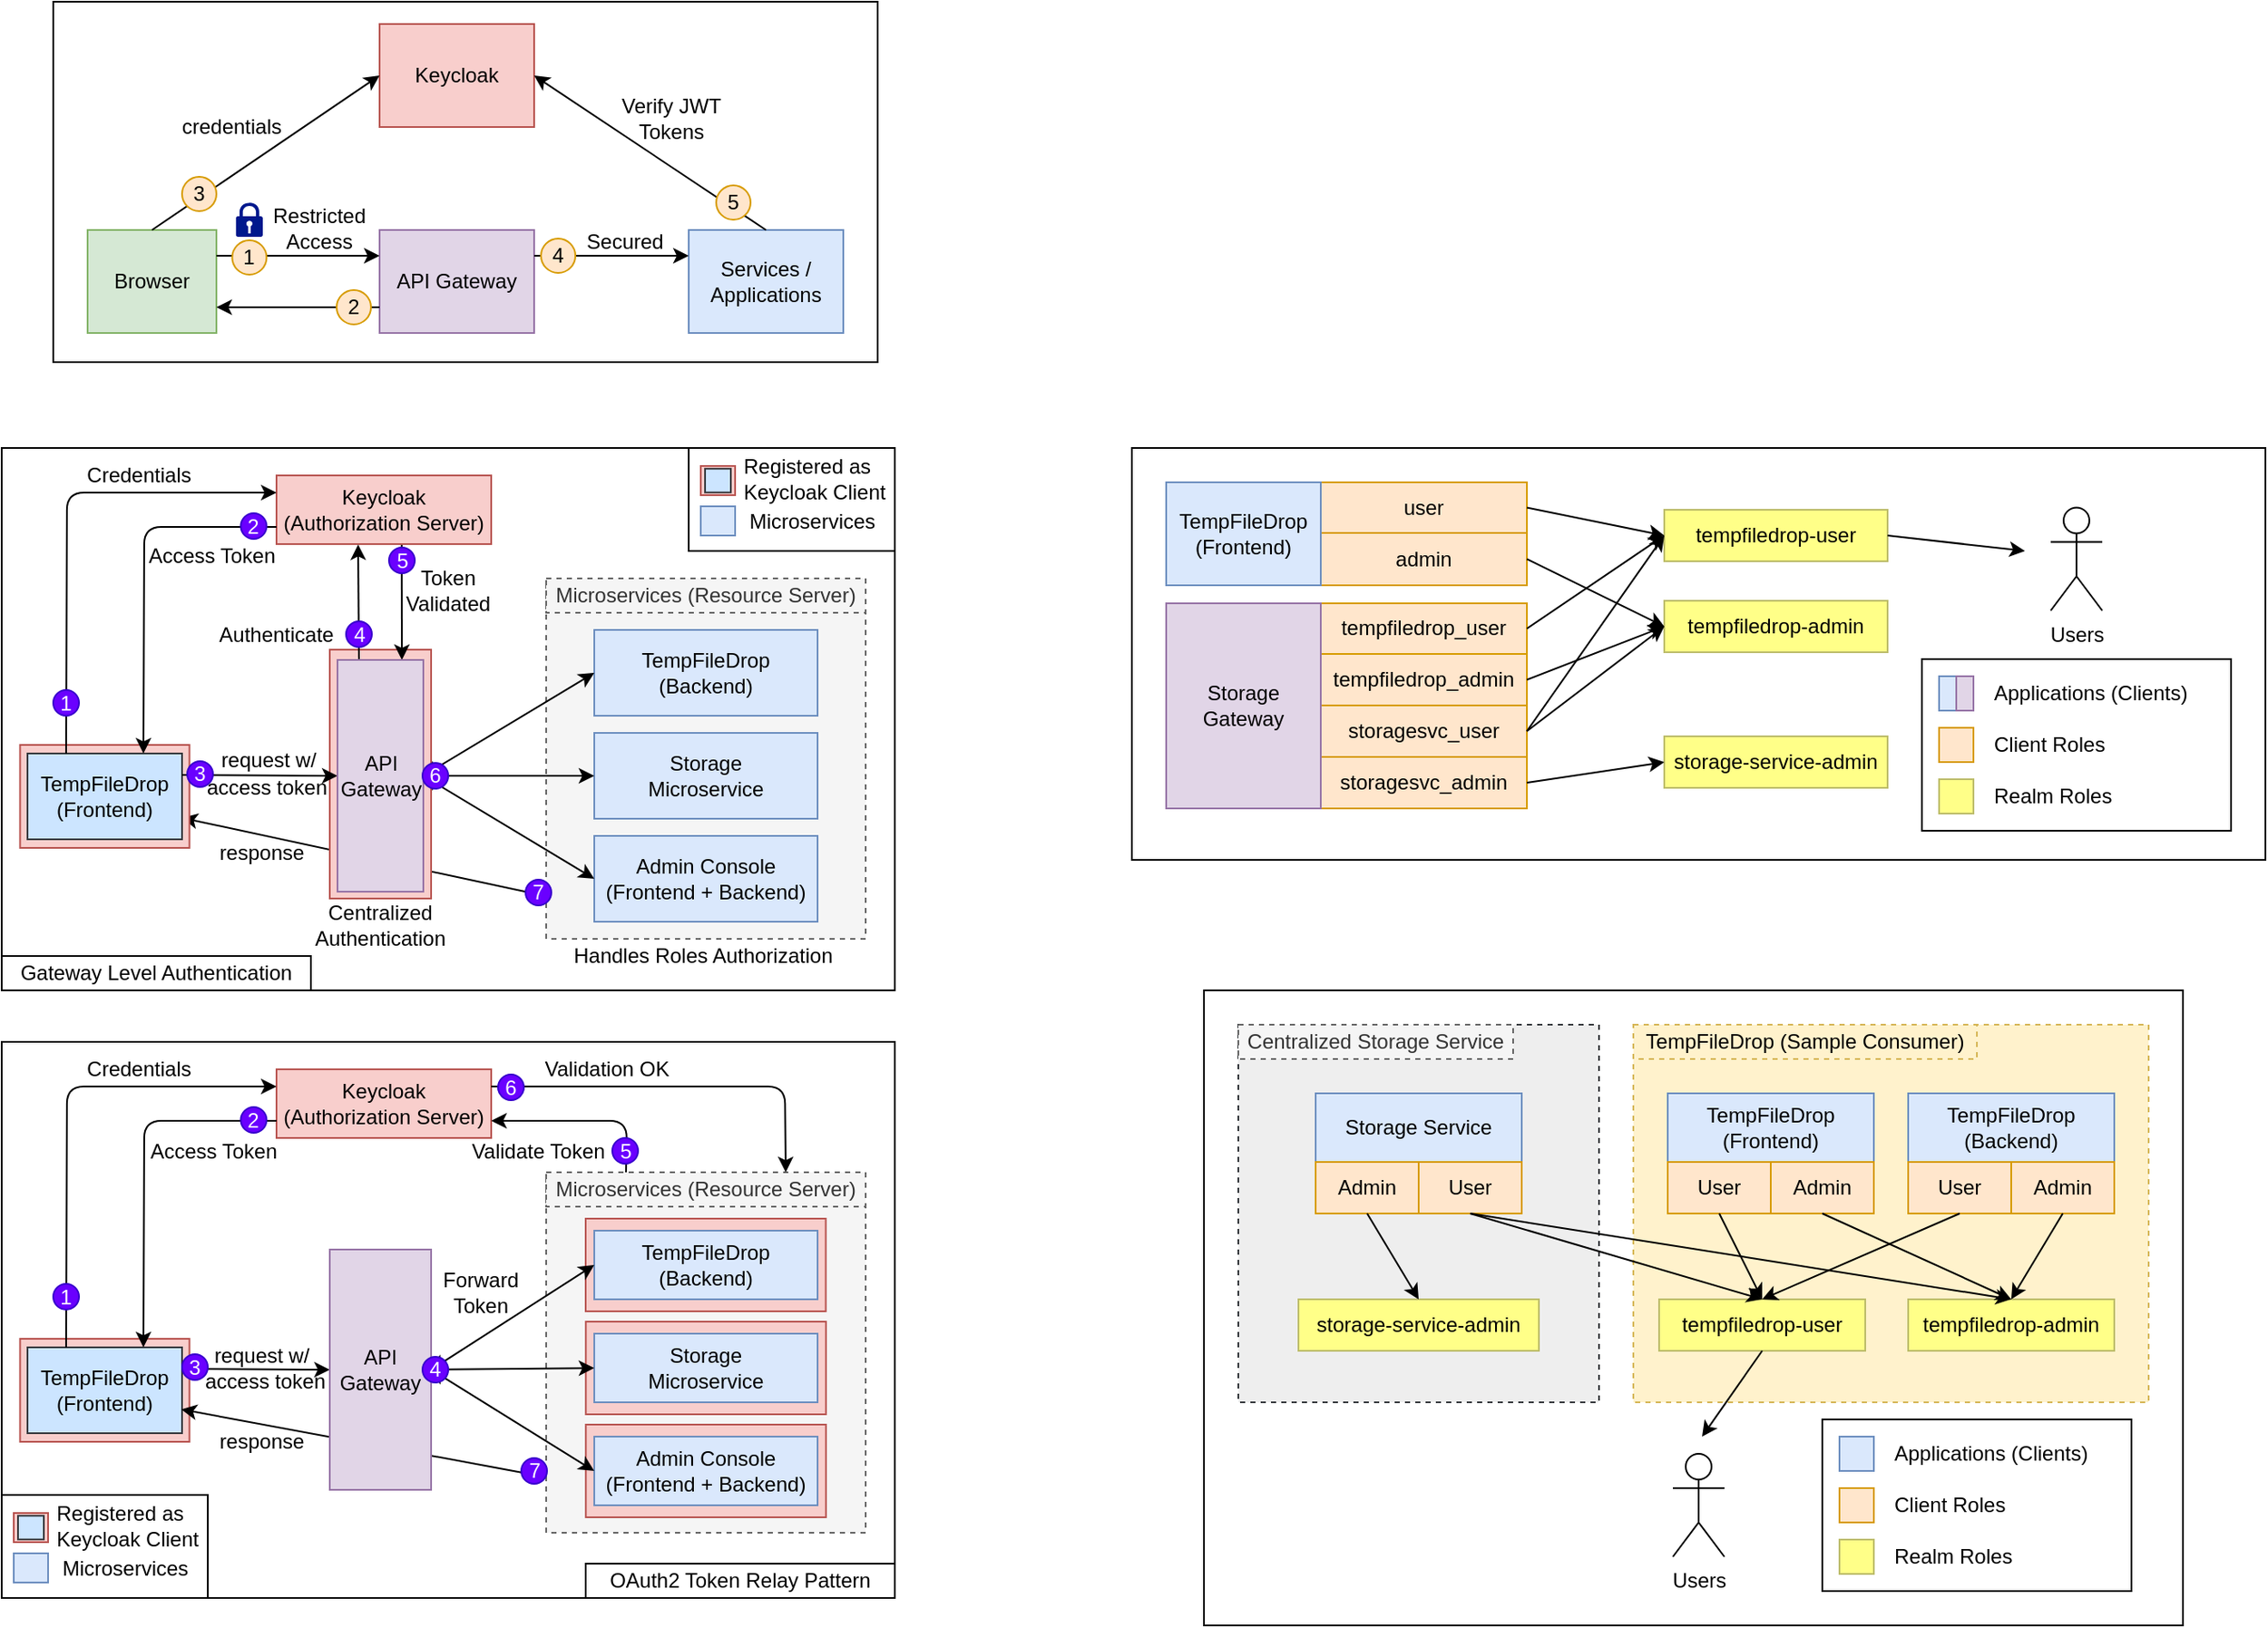 <mxfile version="14.7.9" type="device"><diagram id="-et195VMFCXE0nUGpKms" name="Page-1"><mxGraphModel dx="2063" dy="1099" grid="1" gridSize="10" guides="1" tooltips="1" connect="1" arrows="1" fold="1" page="1" pageScale="1" pageWidth="850" pageHeight="1100" math="0" shadow="0"><root><mxCell id="0"/><mxCell id="1" parent="0"/><mxCell id="d_0TNwZNXndSsAaaPZJO-221" value="" style="rounded=0;whiteSpace=wrap;html=1;strokeColor=#000000;align=left;verticalAlign=middle;" vertex="1" parent="1"><mxGeometry x="868" y="350" width="660" height="240" as="geometry"/></mxCell><mxCell id="d_0TNwZNXndSsAaaPZJO-123" value="" style="rounded=0;whiteSpace=wrap;html=1;strokeColor=#000000;align=center;" vertex="1" parent="1"><mxGeometry x="210" y="350" width="520" height="316" as="geometry"/></mxCell><mxCell id="d_0TNwZNXndSsAaaPZJO-146" value="" style="rounded=0;whiteSpace=wrap;html=1;strokeColor=#000000;align=left;" vertex="1" parent="1"><mxGeometry x="610" y="350" width="120" height="60" as="geometry"/></mxCell><mxCell id="d_0TNwZNXndSsAaaPZJO-132" value="" style="endArrow=classic;html=1;strokeWidth=1;exitX=-0.009;exitY=0.88;exitDx=0;exitDy=0;exitPerimeter=0;entryX=1;entryY=0.75;entryDx=0;entryDy=0;" edge="1" parent="1" source="d_0TNwZNXndSsAaaPZJO-52" target="d_0TNwZNXndSsAaaPZJO-42"><mxGeometry width="50" height="50" relative="1" as="geometry"><mxPoint x="340" y="596" as="sourcePoint"/><mxPoint x="390" y="546" as="targetPoint"/></mxGeometry></mxCell><mxCell id="d_0TNwZNXndSsAaaPZJO-119" value="" style="rounded=0;whiteSpace=wrap;html=1;strokeColor=#000000;align=center;" vertex="1" parent="1"><mxGeometry x="210" y="696" width="520" height="324" as="geometry"/></mxCell><mxCell id="d_0TNwZNXndSsAaaPZJO-80" value="" style="rounded=0;whiteSpace=wrap;html=1;dashed=1;fillColor=#f5f5f5;strokeColor=#666666;fontColor=#333333;" vertex="1" parent="1"><mxGeometry x="527" y="772" width="186" height="210" as="geometry"/></mxCell><mxCell id="d_0TNwZNXndSsAaaPZJO-127" value="" style="rounded=0;whiteSpace=wrap;html=1;fillColor=#f8cecc;strokeColor=#b85450;" vertex="1" parent="1"><mxGeometry x="550.1" y="919" width="139.8" height="54" as="geometry"/></mxCell><mxCell id="d_0TNwZNXndSsAaaPZJO-126" value="" style="rounded=0;whiteSpace=wrap;html=1;fillColor=#f8cecc;strokeColor=#b85450;" vertex="1" parent="1"><mxGeometry x="550.1" y="859" width="139.8" height="54" as="geometry"/></mxCell><mxCell id="d_0TNwZNXndSsAaaPZJO-125" value="" style="rounded=0;whiteSpace=wrap;html=1;fillColor=#f8cecc;strokeColor=#b85450;" vertex="1" parent="1"><mxGeometry x="550" y="799" width="139.8" height="54" as="geometry"/></mxCell><mxCell id="d_0TNwZNXndSsAaaPZJO-124" value="" style="rounded=0;whiteSpace=wrap;html=1;fillColor=#f8cecc;strokeColor=#b85450;" vertex="1" parent="1"><mxGeometry x="220.7" y="869" width="98.6" height="60" as="geometry"/></mxCell><mxCell id="d_0TNwZNXndSsAaaPZJO-122" value="" style="rounded=0;whiteSpace=wrap;html=1;fillColor=#f8cecc;strokeColor=#b85450;" vertex="1" parent="1"><mxGeometry x="401" y="467.5" width="59" height="145" as="geometry"/></mxCell><mxCell id="d_0TNwZNXndSsAaaPZJO-120" value="" style="rounded=0;whiteSpace=wrap;html=1;fillColor=#f8cecc;strokeColor=#b85450;" vertex="1" parent="1"><mxGeometry x="220.7" y="523" width="98.6" height="60" as="geometry"/></mxCell><mxCell id="d_0TNwZNXndSsAaaPZJO-52" value="" style="rounded=0;whiteSpace=wrap;html=1;dashed=1;fillColor=#f5f5f5;strokeColor=#666666;fontColor=#333333;" vertex="1" parent="1"><mxGeometry x="527" y="426" width="186" height="210" as="geometry"/></mxCell><mxCell id="x1B7GXNdSVYVkd4ccIlM-24" value="" style="rounded=0;whiteSpace=wrap;html=1;" parent="1" vertex="1"><mxGeometry x="240" y="90" width="480" height="210" as="geometry"/></mxCell><mxCell id="K2-aBJAvlc_ZpKI501sd-34" value="" style="rounded=0;whiteSpace=wrap;html=1;strokeColor=#000000;align=left;verticalAlign=middle;" parent="1" vertex="1"><mxGeometry x="910" y="666" width="570" height="370" as="geometry"/></mxCell><mxCell id="K2-aBJAvlc_ZpKI501sd-31" value="" style="rounded=0;whiteSpace=wrap;html=1;strokeColor=#d6b656;align=left;verticalAlign=middle;fillColor=#fff2cc;dashed=1;" parent="1" vertex="1"><mxGeometry x="1160" y="686" width="300" height="220" as="geometry"/></mxCell><mxCell id="K2-aBJAvlc_ZpKI501sd-30" value="" style="rounded=0;whiteSpace=wrap;html=1;strokeColor=#36393d;align=left;verticalAlign=middle;fillColor=#eeeeee;dashed=1;" parent="1" vertex="1"><mxGeometry x="930" y="686" width="210" height="220" as="geometry"/></mxCell><mxCell id="K2-aBJAvlc_ZpKI501sd-10" value="" style="rounded=0;whiteSpace=wrap;html=1;align=left;verticalAlign=middle;" parent="1" vertex="1"><mxGeometry x="1270" y="916" width="180" height="100" as="geometry"/></mxCell><mxCell id="K2-aBJAvlc_ZpKI501sd-1" value="Storage Service" style="rounded=0;whiteSpace=wrap;html=1;fillColor=#dae8fc;strokeColor=#6c8ebf;" parent="1" vertex="1"><mxGeometry x="975" y="726" width="120" height="40" as="geometry"/></mxCell><mxCell id="K2-aBJAvlc_ZpKI501sd-2" value="TempFileDrop&lt;br&gt;(Frontend)" style="rounded=0;whiteSpace=wrap;html=1;fillColor=#dae8fc;strokeColor=#6c8ebf;" parent="1" vertex="1"><mxGeometry x="1180" y="726" width="120" height="40" as="geometry"/></mxCell><mxCell id="K2-aBJAvlc_ZpKI501sd-3" value="" style="rounded=0;whiteSpace=wrap;html=1;align=center;verticalAlign=middle;fillColor=#dae8fc;strokeColor=#6c8ebf;" parent="1" vertex="1"><mxGeometry x="1280" y="926" width="20" height="20" as="geometry"/></mxCell><mxCell id="K2-aBJAvlc_ZpKI501sd-4" value="Applications (Clients)" style="text;html=1;strokeColor=none;fillColor=none;align=left;verticalAlign=middle;whiteSpace=wrap;rounded=0;" parent="1" vertex="1"><mxGeometry x="1310" y="926" width="130" height="20" as="geometry"/></mxCell><mxCell id="K2-aBJAvlc_ZpKI501sd-5" value="" style="rounded=0;whiteSpace=wrap;html=1;align=center;verticalAlign=middle;fillColor=#ffe6cc;strokeColor=#d79b00;" parent="1" vertex="1"><mxGeometry x="1280" y="956" width="20" height="20" as="geometry"/></mxCell><mxCell id="K2-aBJAvlc_ZpKI501sd-7" value="Client Roles" style="text;html=1;strokeColor=none;fillColor=none;align=left;verticalAlign=middle;whiteSpace=wrap;rounded=0;" parent="1" vertex="1"><mxGeometry x="1310" y="956" width="130" height="20" as="geometry"/></mxCell><mxCell id="K2-aBJAvlc_ZpKI501sd-8" value="" style="rounded=0;whiteSpace=wrap;html=1;align=center;verticalAlign=middle;fillColor=#ffff88;strokeColor=#BDBD6A;" parent="1" vertex="1"><mxGeometry x="1280" y="986" width="20" height="20" as="geometry"/></mxCell><mxCell id="K2-aBJAvlc_ZpKI501sd-9" value="Realm Roles" style="text;html=1;strokeColor=none;fillColor=none;align=left;verticalAlign=middle;whiteSpace=wrap;rounded=0;" parent="1" vertex="1"><mxGeometry x="1310" y="986" width="130" height="20" as="geometry"/></mxCell><mxCell id="K2-aBJAvlc_ZpKI501sd-11" value="User" style="rounded=0;whiteSpace=wrap;html=1;align=center;verticalAlign=middle;fillColor=#ffe6cc;strokeColor=#d79b00;" parent="1" vertex="1"><mxGeometry x="1035" y="766" width="60" height="30" as="geometry"/></mxCell><mxCell id="K2-aBJAvlc_ZpKI501sd-12" value="Admin" style="rounded=0;whiteSpace=wrap;html=1;align=center;verticalAlign=middle;fillColor=#ffe6cc;strokeColor=#d79b00;" parent="1" vertex="1"><mxGeometry x="975" y="766" width="60" height="30" as="geometry"/></mxCell><mxCell id="K2-aBJAvlc_ZpKI501sd-13" value="User" style="rounded=0;whiteSpace=wrap;html=1;align=center;verticalAlign=middle;fillColor=#ffe6cc;strokeColor=#d79b00;" parent="1" vertex="1"><mxGeometry x="1180" y="766" width="60" height="30" as="geometry"/></mxCell><mxCell id="K2-aBJAvlc_ZpKI501sd-14" value="Admin" style="rounded=0;whiteSpace=wrap;html=1;align=center;verticalAlign=middle;fillColor=#ffe6cc;strokeColor=#d79b00;" parent="1" vertex="1"><mxGeometry x="1240" y="766" width="60" height="30" as="geometry"/></mxCell><mxCell id="K2-aBJAvlc_ZpKI501sd-16" value="tempfiledrop-user" style="rounded=0;whiteSpace=wrap;html=1;align=center;verticalAlign=middle;fillColor=#ffff88;strokeColor=#BDBD6A;" parent="1" vertex="1"><mxGeometry x="1175" y="846" width="120" height="30" as="geometry"/></mxCell><mxCell id="K2-aBJAvlc_ZpKI501sd-17" value="tempfiledrop-admin" style="rounded=0;whiteSpace=wrap;html=1;align=center;verticalAlign=middle;fillColor=#ffff88;strokeColor=#BDBD6A;" parent="1" vertex="1"><mxGeometry x="1320" y="846" width="120" height="30" as="geometry"/></mxCell><mxCell id="K2-aBJAvlc_ZpKI501sd-18" value="" style="endArrow=classic;html=1;exitX=0.5;exitY=1;exitDx=0;exitDy=0;entryX=0.5;entryY=0;entryDx=0;entryDy=0;" parent="1" source="K2-aBJAvlc_ZpKI501sd-14" target="K2-aBJAvlc_ZpKI501sd-17" edge="1"><mxGeometry width="50" height="50" relative="1" as="geometry"><mxPoint x="1300" y="896" as="sourcePoint"/><mxPoint x="1350" y="846" as="targetPoint"/></mxGeometry></mxCell><mxCell id="K2-aBJAvlc_ZpKI501sd-19" value="" style="endArrow=classic;html=1;exitX=0.5;exitY=1;exitDx=0;exitDy=0;entryX=0.5;entryY=0;entryDx=0;entryDy=0;" parent="1" source="K2-aBJAvlc_ZpKI501sd-13" target="K2-aBJAvlc_ZpKI501sd-16" edge="1"><mxGeometry width="50" height="50" relative="1" as="geometry"><mxPoint x="1300" y="896" as="sourcePoint"/><mxPoint x="1600" y="826" as="targetPoint"/></mxGeometry></mxCell><mxCell id="K2-aBJAvlc_ZpKI501sd-20" value="" style="endArrow=classic;html=1;exitX=0.5;exitY=1;exitDx=0;exitDy=0;entryX=0.5;entryY=0;entryDx=0;entryDy=0;" parent="1" source="K2-aBJAvlc_ZpKI501sd-11" target="K2-aBJAvlc_ZpKI501sd-16" edge="1"><mxGeometry width="50" height="50" relative="1" as="geometry"><mxPoint x="1250" y="896" as="sourcePoint"/><mxPoint x="1300" y="846" as="targetPoint"/></mxGeometry></mxCell><mxCell id="K2-aBJAvlc_ZpKI501sd-21" value="storage-service-admin" style="rounded=0;whiteSpace=wrap;html=1;align=center;verticalAlign=middle;fillColor=#ffff88;strokeColor=#BDBD6A;" parent="1" vertex="1"><mxGeometry x="965" y="846" width="140" height="30" as="geometry"/></mxCell><mxCell id="K2-aBJAvlc_ZpKI501sd-22" value="" style="endArrow=classic;html=1;exitX=0.5;exitY=1;exitDx=0;exitDy=0;entryX=0.5;entryY=0;entryDx=0;entryDy=0;" parent="1" source="K2-aBJAvlc_ZpKI501sd-12" target="K2-aBJAvlc_ZpKI501sd-21" edge="1"><mxGeometry width="50" height="50" relative="1" as="geometry"><mxPoint x="1220" y="886" as="sourcePoint"/><mxPoint x="1270" y="836" as="targetPoint"/></mxGeometry></mxCell><mxCell id="K2-aBJAvlc_ZpKI501sd-26" value="Users" style="shape=umlActor;verticalLabelPosition=bottom;verticalAlign=top;html=1;outlineConnect=0;" parent="1" vertex="1"><mxGeometry x="1183" y="936" width="30" height="60" as="geometry"/></mxCell><mxCell id="K2-aBJAvlc_ZpKI501sd-29" value="" style="endArrow=classic;html=1;exitX=0.5;exitY=1;exitDx=0;exitDy=0;" parent="1" source="K2-aBJAvlc_ZpKI501sd-16" edge="1"><mxGeometry width="50" height="50" relative="1" as="geometry"><mxPoint x="1160" y="966" as="sourcePoint"/><mxPoint x="1200" y="926" as="targetPoint"/></mxGeometry></mxCell><mxCell id="K2-aBJAvlc_ZpKI501sd-32" value="TempFileDrop (Sample Consumer)" style="text;html=1;fillColor=#fff2cc;align=center;verticalAlign=middle;whiteSpace=wrap;rounded=0;dashed=1;strokeColor=#d6b656;" parent="1" vertex="1"><mxGeometry x="1160" y="686" width="200" height="20" as="geometry"/></mxCell><mxCell id="K2-aBJAvlc_ZpKI501sd-33" value="Centralized Storage Service" style="text;html=1;fillColor=#f5f5f5;align=center;verticalAlign=middle;whiteSpace=wrap;rounded=0;dashed=1;strokeColor=#666666;fontColor=#333333;" parent="1" vertex="1"><mxGeometry x="930" y="686" width="160" height="20" as="geometry"/></mxCell><mxCell id="eOZfDoAmwTFACfhEtmkX-1" value="TempFileDrop&lt;br&gt;(Backend)" style="rounded=0;whiteSpace=wrap;html=1;fillColor=#dae8fc;strokeColor=#6c8ebf;" parent="1" vertex="1"><mxGeometry x="1320" y="726" width="120" height="40" as="geometry"/></mxCell><mxCell id="eOZfDoAmwTFACfhEtmkX-2" value="User" style="rounded=0;whiteSpace=wrap;html=1;align=center;verticalAlign=middle;fillColor=#ffe6cc;strokeColor=#d79b00;" parent="1" vertex="1"><mxGeometry x="1320" y="766" width="60" height="30" as="geometry"/></mxCell><mxCell id="eOZfDoAmwTFACfhEtmkX-3" value="Admin" style="rounded=0;whiteSpace=wrap;html=1;align=center;verticalAlign=middle;fillColor=#ffe6cc;strokeColor=#d79b00;" parent="1" vertex="1"><mxGeometry x="1380" y="766" width="60" height="30" as="geometry"/></mxCell><mxCell id="eOZfDoAmwTFACfhEtmkX-4" value="" style="endArrow=classic;html=1;exitX=0.5;exitY=1;exitDx=0;exitDy=0;entryX=0.5;entryY=0;entryDx=0;entryDy=0;" parent="1" source="eOZfDoAmwTFACfhEtmkX-2" target="K2-aBJAvlc_ZpKI501sd-16" edge="1"><mxGeometry width="50" height="50" relative="1" as="geometry"><mxPoint x="1270" y="846" as="sourcePoint"/><mxPoint x="1500" y="846" as="targetPoint"/></mxGeometry></mxCell><mxCell id="eOZfDoAmwTFACfhEtmkX-5" value="" style="endArrow=classic;html=1;exitX=0.5;exitY=1;exitDx=0;exitDy=0;entryX=0.5;entryY=0;entryDx=0;entryDy=0;" parent="1" source="eOZfDoAmwTFACfhEtmkX-3" target="K2-aBJAvlc_ZpKI501sd-17" edge="1"><mxGeometry width="50" height="50" relative="1" as="geometry"><mxPoint x="1270" y="846" as="sourcePoint"/><mxPoint x="1590" y="846" as="targetPoint"/></mxGeometry></mxCell><mxCell id="3RNaVy8CdKfmKc2D19qz-1" value="" style="endArrow=classic;html=1;exitX=0.5;exitY=1;exitDx=0;exitDy=0;entryX=0.5;entryY=0;entryDx=0;entryDy=0;" parent="1" source="K2-aBJAvlc_ZpKI501sd-11" target="K2-aBJAvlc_ZpKI501sd-17" edge="1"><mxGeometry width="50" height="50" relative="1" as="geometry"><mxPoint x="1250" y="966" as="sourcePoint"/><mxPoint x="1380" y="846" as="targetPoint"/></mxGeometry></mxCell><mxCell id="x1B7GXNdSVYVkd4ccIlM-1" value="Browser" style="rounded=0;whiteSpace=wrap;html=1;fillColor=#d5e8d4;strokeColor=#82b366;" parent="1" vertex="1"><mxGeometry x="260" y="223" width="75" height="60" as="geometry"/></mxCell><mxCell id="x1B7GXNdSVYVkd4ccIlM-2" value="API Gateway" style="rounded=0;whiteSpace=wrap;html=1;fillColor=#e1d5e7;strokeColor=#9673a6;" parent="1" vertex="1"><mxGeometry x="430" y="223" width="90" height="60" as="geometry"/></mxCell><mxCell id="x1B7GXNdSVYVkd4ccIlM-3" value="Services / Applications" style="rounded=0;whiteSpace=wrap;html=1;fillColor=#dae8fc;strokeColor=#6c8ebf;" parent="1" vertex="1"><mxGeometry x="610" y="223" width="90" height="60" as="geometry"/></mxCell><mxCell id="x1B7GXNdSVYVkd4ccIlM-4" value="Keycloak" style="rounded=0;whiteSpace=wrap;html=1;fillColor=#f8cecc;strokeColor=#b85450;" parent="1" vertex="1"><mxGeometry x="430" y="103" width="90" height="60" as="geometry"/></mxCell><mxCell id="x1B7GXNdSVYVkd4ccIlM-5" value="" style="endArrow=classic;html=1;exitX=1;exitY=0.25;exitDx=0;exitDy=0;entryX=0;entryY=0.25;entryDx=0;entryDy=0;" parent="1" source="x1B7GXNdSVYVkd4ccIlM-1" target="x1B7GXNdSVYVkd4ccIlM-2" edge="1"><mxGeometry width="50" height="50" relative="1" as="geometry"><mxPoint x="380" y="236" as="sourcePoint"/><mxPoint x="500" y="143" as="targetPoint"/></mxGeometry></mxCell><mxCell id="x1B7GXNdSVYVkd4ccIlM-6" value="" style="aspect=fixed;pointerEvents=1;shadow=0;dashed=0;html=1;strokeColor=none;labelPosition=center;verticalLabelPosition=bottom;verticalAlign=top;align=center;fillColor=#00188D;shape=mxgraph.mscae.enterprise.lock" parent="1" vertex="1"><mxGeometry x="346.4" y="207" width="15.6" height="20" as="geometry"/></mxCell><mxCell id="x1B7GXNdSVYVkd4ccIlM-7" value="Restricted Access" style="text;html=1;strokeColor=none;fillColor=none;align=center;verticalAlign=middle;whiteSpace=wrap;rounded=0;" parent="1" vertex="1"><mxGeometry x="375" y="212" width="40" height="20" as="geometry"/></mxCell><mxCell id="x1B7GXNdSVYVkd4ccIlM-9" value="1" style="ellipse;whiteSpace=wrap;html=1;aspect=fixed;fillColor=#ffe6cc;strokeColor=#d79b00;" parent="1" vertex="1"><mxGeometry x="344.2" y="229" width="20" height="20" as="geometry"/></mxCell><mxCell id="x1B7GXNdSVYVkd4ccIlM-12" value="" style="endArrow=classic;html=1;entryX=1;entryY=0.75;entryDx=0;entryDy=0;exitX=0;exitY=0.75;exitDx=0;exitDy=0;" parent="1" source="x1B7GXNdSVYVkd4ccIlM-2" target="x1B7GXNdSVYVkd4ccIlM-1" edge="1"><mxGeometry width="50" height="50" relative="1" as="geometry"><mxPoint x="370" y="313" as="sourcePoint"/><mxPoint x="500" y="203" as="targetPoint"/></mxGeometry></mxCell><mxCell id="x1B7GXNdSVYVkd4ccIlM-13" value="2" style="ellipse;whiteSpace=wrap;html=1;aspect=fixed;fillColor=#ffe6cc;strokeColor=#d79b00;" parent="1" vertex="1"><mxGeometry x="405" y="258" width="20" height="20" as="geometry"/></mxCell><mxCell id="x1B7GXNdSVYVkd4ccIlM-14" value="" style="endArrow=classic;html=1;exitX=0.5;exitY=0;exitDx=0;exitDy=0;entryX=0;entryY=0.5;entryDx=0;entryDy=0;" parent="1" source="x1B7GXNdSVYVkd4ccIlM-1" target="x1B7GXNdSVYVkd4ccIlM-4" edge="1"><mxGeometry width="50" height="50" relative="1" as="geometry"><mxPoint x="325" y="193" as="sourcePoint"/><mxPoint x="375" y="143" as="targetPoint"/></mxGeometry></mxCell><mxCell id="x1B7GXNdSVYVkd4ccIlM-15" value="3" style="ellipse;whiteSpace=wrap;html=1;aspect=fixed;fillColor=#ffe6cc;strokeColor=#d79b00;" parent="1" vertex="1"><mxGeometry x="315" y="192" width="20" height="20" as="geometry"/></mxCell><mxCell id="x1B7GXNdSVYVkd4ccIlM-16" value="credentials" style="text;html=1;strokeColor=none;fillColor=none;align=center;verticalAlign=middle;whiteSpace=wrap;rounded=0;" parent="1" vertex="1"><mxGeometry x="324.2" y="153" width="40" height="20" as="geometry"/></mxCell><mxCell id="x1B7GXNdSVYVkd4ccIlM-17" value="" style="endArrow=classic;html=1;entryX=0;entryY=0.25;entryDx=0;entryDy=0;exitX=1;exitY=0.25;exitDx=0;exitDy=0;" parent="1" source="x1B7GXNdSVYVkd4ccIlM-2" target="x1B7GXNdSVYVkd4ccIlM-3" edge="1"><mxGeometry width="50" height="50" relative="1" as="geometry"><mxPoint x="440" y="233" as="sourcePoint"/><mxPoint x="490" y="183" as="targetPoint"/></mxGeometry></mxCell><mxCell id="x1B7GXNdSVYVkd4ccIlM-18" value="Secured" style="text;html=1;strokeColor=none;fillColor=none;align=center;verticalAlign=middle;whiteSpace=wrap;rounded=0;" parent="1" vertex="1"><mxGeometry x="553" y="220" width="40" height="20" as="geometry"/></mxCell><mxCell id="x1B7GXNdSVYVkd4ccIlM-19" value="4" style="ellipse;whiteSpace=wrap;html=1;aspect=fixed;fillColor=#ffe6cc;strokeColor=#d79b00;" parent="1" vertex="1"><mxGeometry x="524" y="228" width="20" height="20" as="geometry"/></mxCell><mxCell id="x1B7GXNdSVYVkd4ccIlM-21" value="" style="endArrow=classic;html=1;exitX=0.5;exitY=0;exitDx=0;exitDy=0;entryX=1;entryY=0.5;entryDx=0;entryDy=0;" parent="1" source="x1B7GXNdSVYVkd4ccIlM-3" target="x1B7GXNdSVYVkd4ccIlM-4" edge="1"><mxGeometry width="50" height="50" relative="1" as="geometry"><mxPoint x="520" y="203" as="sourcePoint"/><mxPoint x="530" y="123" as="targetPoint"/></mxGeometry></mxCell><mxCell id="x1B7GXNdSVYVkd4ccIlM-22" value="Verify JWT Tokens" style="text;html=1;strokeColor=none;fillColor=none;align=center;verticalAlign=middle;whiteSpace=wrap;rounded=0;" parent="1" vertex="1"><mxGeometry x="560" y="148" width="80" height="20" as="geometry"/></mxCell><mxCell id="x1B7GXNdSVYVkd4ccIlM-23" value="5" style="ellipse;whiteSpace=wrap;html=1;aspect=fixed;fillColor=#ffe6cc;strokeColor=#d79b00;" parent="1" vertex="1"><mxGeometry x="626" y="197" width="20" height="20" as="geometry"/></mxCell><mxCell id="d_0TNwZNXndSsAaaPZJO-38" value="Keycloak&lt;br&gt;(Authorization Server)" style="rounded=0;whiteSpace=wrap;html=1;fillColor=#f8cecc;strokeColor=#b85450;" vertex="1" parent="1"><mxGeometry x="370" y="366" width="125" height="40" as="geometry"/></mxCell><mxCell id="d_0TNwZNXndSsAaaPZJO-39" value="TempFileDrop&lt;br&gt;(Backend)" style="rounded=0;whiteSpace=wrap;html=1;fillColor=#dae8fc;strokeColor=#6c8ebf;" vertex="1" parent="1"><mxGeometry x="555" y="456" width="130" height="50" as="geometry"/></mxCell><mxCell id="d_0TNwZNXndSsAaaPZJO-40" value="Storage&lt;br&gt;Microservice" style="rounded=0;whiteSpace=wrap;html=1;fillColor=#dae8fc;strokeColor=#6c8ebf;" vertex="1" parent="1"><mxGeometry x="555" y="516" width="130" height="50" as="geometry"/></mxCell><mxCell id="d_0TNwZNXndSsAaaPZJO-41" value="Admin Console&lt;br&gt;(Frontend + Backend)" style="rounded=0;whiteSpace=wrap;html=1;fillColor=#dae8fc;strokeColor=#6c8ebf;" vertex="1" parent="1"><mxGeometry x="555" y="576" width="130" height="50" as="geometry"/></mxCell><mxCell id="d_0TNwZNXndSsAaaPZJO-42" value="TempFileDrop&lt;br&gt;(Frontend)" style="rounded=0;whiteSpace=wrap;html=1;fillColor=#cce5ff;strokeColor=#36393d;" vertex="1" parent="1"><mxGeometry x="225" y="528" width="90" height="50" as="geometry"/></mxCell><mxCell id="d_0TNwZNXndSsAaaPZJO-46" value="" style="endArrow=classic;html=1;strokeWidth=1;exitX=1;exitY=0.25;exitDx=0;exitDy=0;entryX=0;entryY=0.5;entryDx=0;entryDy=0;" edge="1" parent="1" source="d_0TNwZNXndSsAaaPZJO-42" target="d_0TNwZNXndSsAaaPZJO-37"><mxGeometry width="50" height="50" relative="1" as="geometry"><mxPoint x="350" y="526" as="sourcePoint"/><mxPoint x="400" y="476" as="targetPoint"/></mxGeometry></mxCell><mxCell id="d_0TNwZNXndSsAaaPZJO-49" value="" style="endArrow=classic;startArrow=classic;html=1;strokeWidth=1;exitX=1;exitY=0.5;exitDx=0;exitDy=0;entryX=0;entryY=0.5;entryDx=0;entryDy=0;" edge="1" parent="1" source="d_0TNwZNXndSsAaaPZJO-37" target="d_0TNwZNXndSsAaaPZJO-40"><mxGeometry width="50" height="50" relative="1" as="geometry"><mxPoint x="350" y="526" as="sourcePoint"/><mxPoint x="400" y="476" as="targetPoint"/></mxGeometry></mxCell><mxCell id="d_0TNwZNXndSsAaaPZJO-50" value="" style="endArrow=classic;startArrow=classic;html=1;strokeWidth=1;exitX=1;exitY=0.5;exitDx=0;exitDy=0;entryX=0;entryY=0.5;entryDx=0;entryDy=0;" edge="1" parent="1" source="d_0TNwZNXndSsAaaPZJO-37" target="d_0TNwZNXndSsAaaPZJO-39"><mxGeometry width="50" height="50" relative="1" as="geometry"><mxPoint x="470" y="551" as="sourcePoint"/><mxPoint x="550" y="551" as="targetPoint"/></mxGeometry></mxCell><mxCell id="d_0TNwZNXndSsAaaPZJO-51" value="" style="endArrow=classic;startArrow=classic;html=1;strokeWidth=1;exitX=1;exitY=0.5;exitDx=0;exitDy=0;entryX=0;entryY=0.5;entryDx=0;entryDy=0;" edge="1" parent="1" source="d_0TNwZNXndSsAaaPZJO-37" target="d_0TNwZNXndSsAaaPZJO-41"><mxGeometry width="50" height="50" relative="1" as="geometry"><mxPoint x="470" y="551" as="sourcePoint"/><mxPoint x="550" y="491" as="targetPoint"/></mxGeometry></mxCell><mxCell id="d_0TNwZNXndSsAaaPZJO-53" value="Microservices (Resource Server)" style="text;html=1;fillColor=#f5f5f5;align=center;verticalAlign=middle;whiteSpace=wrap;rounded=0;dashed=1;strokeColor=#666666;fontColor=#333333;" vertex="1" parent="1"><mxGeometry x="527" y="426" width="186" height="20" as="geometry"/></mxCell><mxCell id="d_0TNwZNXndSsAaaPZJO-55" value="" style="endArrow=classic;html=1;strokeWidth=1;exitX=0.25;exitY=0;exitDx=0;exitDy=0;entryX=0.38;entryY=1.006;entryDx=0;entryDy=0;entryPerimeter=0;" edge="1" parent="1" source="d_0TNwZNXndSsAaaPZJO-37" target="d_0TNwZNXndSsAaaPZJO-38"><mxGeometry width="50" height="50" relative="1" as="geometry"><mxPoint x="350" y="526" as="sourcePoint"/><mxPoint x="415" y="407" as="targetPoint"/></mxGeometry></mxCell><mxCell id="d_0TNwZNXndSsAaaPZJO-56" value="" style="endArrow=classic;html=1;strokeWidth=1;exitX=0.583;exitY=1.012;exitDx=0;exitDy=0;exitPerimeter=0;entryX=0.75;entryY=0;entryDx=0;entryDy=0;" edge="1" parent="1" source="d_0TNwZNXndSsAaaPZJO-38" target="d_0TNwZNXndSsAaaPZJO-37"><mxGeometry width="50" height="50" relative="1" as="geometry"><mxPoint x="401" y="471" as="sourcePoint"/><mxPoint x="451" y="446" as="targetPoint"/></mxGeometry></mxCell><mxCell id="d_0TNwZNXndSsAaaPZJO-59" value="" style="endArrow=classic;html=1;strokeWidth=1;exitX=0.25;exitY=0;exitDx=0;exitDy=0;entryX=0;entryY=0.25;entryDx=0;entryDy=0;" edge="1" parent="1" source="d_0TNwZNXndSsAaaPZJO-42" target="d_0TNwZNXndSsAaaPZJO-38"><mxGeometry width="50" height="50" relative="1" as="geometry"><mxPoint x="410" y="526" as="sourcePoint"/><mxPoint x="460" y="476" as="targetPoint"/><Array as="points"><mxPoint x="248" y="376"/></Array></mxGeometry></mxCell><mxCell id="d_0TNwZNXndSsAaaPZJO-60" value="" style="endArrow=classic;html=1;strokeWidth=1;entryX=0.75;entryY=0;entryDx=0;entryDy=0;exitX=0;exitY=0.75;exitDx=0;exitDy=0;" edge="1" parent="1" source="d_0TNwZNXndSsAaaPZJO-38" target="d_0TNwZNXndSsAaaPZJO-42"><mxGeometry width="50" height="50" relative="1" as="geometry"><mxPoint x="400" y="506" as="sourcePoint"/><mxPoint x="450" y="456" as="targetPoint"/><Array as="points"><mxPoint x="293" y="396"/></Array></mxGeometry></mxCell><mxCell id="d_0TNwZNXndSsAaaPZJO-61" value="Credentials" style="text;html=1;strokeColor=none;fillColor=none;align=center;verticalAlign=middle;whiteSpace=wrap;rounded=0;dashed=1;" vertex="1" parent="1"><mxGeometry x="270" y="356" width="40" height="20" as="geometry"/></mxCell><mxCell id="d_0TNwZNXndSsAaaPZJO-62" value="Access Token" style="text;html=1;strokeColor=none;fillColor=none;align=center;verticalAlign=middle;whiteSpace=wrap;rounded=0;dashed=1;" vertex="1" parent="1"><mxGeometry x="290" y="403" width="85" height="20" as="geometry"/></mxCell><mxCell id="d_0TNwZNXndSsAaaPZJO-63" value="1" style="ellipse;whiteSpace=wrap;html=1;aspect=fixed;strokeColor=#3700CC;fillColor=#6a00ff;fontColor=#ffffff;horizontal=1;align=center;" vertex="1" parent="1"><mxGeometry x="240" y="491" width="15" height="15" as="geometry"/></mxCell><mxCell id="d_0TNwZNXndSsAaaPZJO-65" value="2" style="ellipse;whiteSpace=wrap;html=1;aspect=fixed;strokeColor=#3700CC;fillColor=#6a00ff;fontColor=#ffffff;horizontal=1;align=center;" vertex="1" parent="1"><mxGeometry x="349.2" y="388" width="15" height="15" as="geometry"/></mxCell><mxCell id="d_0TNwZNXndSsAaaPZJO-66" value="3" style="ellipse;whiteSpace=wrap;html=1;aspect=fixed;strokeColor=#3700CC;fillColor=#6a00ff;fontColor=#ffffff;horizontal=1;align=center;" vertex="1" parent="1"><mxGeometry x="318" y="532.5" width="15" height="15" as="geometry"/></mxCell><mxCell id="d_0TNwZNXndSsAaaPZJO-67" value="request w/" style="text;html=1;strokeColor=none;fillColor=none;align=center;verticalAlign=middle;whiteSpace=wrap;rounded=0;dashed=1;" vertex="1" parent="1"><mxGeometry x="328" y="522" width="75" height="20" as="geometry"/></mxCell><mxCell id="d_0TNwZNXndSsAaaPZJO-68" value="access token" style="text;html=1;strokeColor=none;fillColor=none;align=center;verticalAlign=middle;whiteSpace=wrap;rounded=0;dashed=1;" vertex="1" parent="1"><mxGeometry x="327.2" y="537.5" width="75" height="20" as="geometry"/></mxCell><mxCell id="d_0TNwZNXndSsAaaPZJO-69" value="4" style="ellipse;whiteSpace=wrap;html=1;aspect=fixed;strokeColor=#3700CC;fillColor=#6a00ff;fontColor=#ffffff;horizontal=1;align=center;" vertex="1" parent="1"><mxGeometry x="410.5" y="451" width="15" height="15" as="geometry"/></mxCell><mxCell id="d_0TNwZNXndSsAaaPZJO-70" value="Authenticate" style="text;html=1;strokeColor=none;fillColor=none;align=center;verticalAlign=middle;whiteSpace=wrap;rounded=0;" vertex="1" parent="1"><mxGeometry x="350" y="448.5" width="40" height="20" as="geometry"/></mxCell><mxCell id="d_0TNwZNXndSsAaaPZJO-72" value="5" style="ellipse;whiteSpace=wrap;html=1;aspect=fixed;strokeColor=#3700CC;fillColor=#6a00ff;fontColor=#ffffff;horizontal=1;align=center;" vertex="1" parent="1"><mxGeometry x="435.5" y="408" width="15" height="15" as="geometry"/></mxCell><mxCell id="d_0TNwZNXndSsAaaPZJO-74" value="Token Validated" style="text;html=1;strokeColor=none;fillColor=none;align=center;verticalAlign=middle;whiteSpace=wrap;rounded=0;" vertex="1" parent="1"><mxGeometry x="450" y="423" width="40" height="20" as="geometry"/></mxCell><mxCell id="d_0TNwZNXndSsAaaPZJO-76" value="Handles Roles Authorization" style="text;html=1;strokeColor=none;fillColor=none;align=center;verticalAlign=middle;whiteSpace=wrap;rounded=0;" vertex="1" parent="1"><mxGeometry x="527" y="636" width="183" height="20" as="geometry"/></mxCell><mxCell id="d_0TNwZNXndSsAaaPZJO-78" value="Gateway Level Authentication" style="text;html=1;fillColor=none;align=center;verticalAlign=middle;whiteSpace=wrap;rounded=0;strokeColor=#000000;" vertex="1" parent="1"><mxGeometry x="210" y="646" width="180" height="20" as="geometry"/></mxCell><mxCell id="d_0TNwZNXndSsAaaPZJO-82" value="Keycloak&lt;br&gt;(Authorization Server)" style="rounded=0;whiteSpace=wrap;html=1;fillColor=#f8cecc;strokeColor=#b85450;" vertex="1" parent="1"><mxGeometry x="370" y="712" width="125" height="40" as="geometry"/></mxCell><mxCell id="d_0TNwZNXndSsAaaPZJO-83" value="TempFileDrop&lt;br&gt;(Backend)" style="rounded=0;whiteSpace=wrap;html=1;fillColor=#dae8fc;strokeColor=#6c8ebf;" vertex="1" parent="1"><mxGeometry x="555" y="806" width="130" height="40" as="geometry"/></mxCell><mxCell id="d_0TNwZNXndSsAaaPZJO-84" value="Storage&lt;br&gt;Microservice" style="rounded=0;whiteSpace=wrap;html=1;fillColor=#dae8fc;strokeColor=#6c8ebf;" vertex="1" parent="1"><mxGeometry x="555" y="866" width="130" height="40" as="geometry"/></mxCell><mxCell id="d_0TNwZNXndSsAaaPZJO-85" value="Admin Console&lt;br&gt;(Frontend + Backend)" style="rounded=0;whiteSpace=wrap;html=1;fillColor=#dae8fc;strokeColor=#6c8ebf;" vertex="1" parent="1"><mxGeometry x="555" y="926" width="130" height="40" as="geometry"/></mxCell><mxCell id="d_0TNwZNXndSsAaaPZJO-86" value="TempFileDrop&lt;br&gt;(Frontend)" style="rounded=0;whiteSpace=wrap;html=1;fillColor=#cce5ff;strokeColor=#36393d;" vertex="1" parent="1"><mxGeometry x="225" y="874" width="90" height="50" as="geometry"/></mxCell><mxCell id="d_0TNwZNXndSsAaaPZJO-87" value="" style="endArrow=classic;html=1;strokeWidth=1;exitX=1;exitY=0.25;exitDx=0;exitDy=0;entryX=0;entryY=0.5;entryDx=0;entryDy=0;" edge="1" parent="1" source="d_0TNwZNXndSsAaaPZJO-86" target="d_0TNwZNXndSsAaaPZJO-81"><mxGeometry width="50" height="50" relative="1" as="geometry"><mxPoint x="350" y="872" as="sourcePoint"/><mxPoint x="400" y="822" as="targetPoint"/></mxGeometry></mxCell><mxCell id="d_0TNwZNXndSsAaaPZJO-88" value="" style="endArrow=classic;startArrow=classic;html=1;strokeWidth=1;exitX=1;exitY=0.5;exitDx=0;exitDy=0;entryX=0;entryY=0.5;entryDx=0;entryDy=0;" edge="1" parent="1" source="d_0TNwZNXndSsAaaPZJO-81" target="d_0TNwZNXndSsAaaPZJO-84"><mxGeometry width="50" height="50" relative="1" as="geometry"><mxPoint x="350" y="872" as="sourcePoint"/><mxPoint x="400" y="822" as="targetPoint"/></mxGeometry></mxCell><mxCell id="d_0TNwZNXndSsAaaPZJO-89" value="" style="endArrow=classic;startArrow=classic;html=1;strokeWidth=1;exitX=1;exitY=0.5;exitDx=0;exitDy=0;entryX=0;entryY=0.5;entryDx=0;entryDy=0;" edge="1" parent="1" source="d_0TNwZNXndSsAaaPZJO-81" target="d_0TNwZNXndSsAaaPZJO-83"><mxGeometry width="50" height="50" relative="1" as="geometry"><mxPoint x="470" y="897" as="sourcePoint"/><mxPoint x="550" y="897" as="targetPoint"/></mxGeometry></mxCell><mxCell id="d_0TNwZNXndSsAaaPZJO-90" value="" style="endArrow=classic;startArrow=classic;html=1;strokeWidth=1;exitX=1;exitY=0.5;exitDx=0;exitDy=0;entryX=0;entryY=0.5;entryDx=0;entryDy=0;" edge="1" parent="1" source="d_0TNwZNXndSsAaaPZJO-81" target="d_0TNwZNXndSsAaaPZJO-85"><mxGeometry width="50" height="50" relative="1" as="geometry"><mxPoint x="470" y="897" as="sourcePoint"/><mxPoint x="550" y="837" as="targetPoint"/></mxGeometry></mxCell><mxCell id="d_0TNwZNXndSsAaaPZJO-91" value="Microservices (Resource Server)" style="text;html=1;fillColor=#f5f5f5;align=center;verticalAlign=middle;whiteSpace=wrap;rounded=0;dashed=1;strokeColor=#666666;fontColor=#333333;" vertex="1" parent="1"><mxGeometry x="527" y="772" width="186" height="20" as="geometry"/></mxCell><mxCell id="d_0TNwZNXndSsAaaPZJO-94" value="" style="endArrow=classic;html=1;strokeWidth=1;exitX=0.25;exitY=0;exitDx=0;exitDy=0;entryX=0;entryY=0.25;entryDx=0;entryDy=0;" edge="1" parent="1" source="d_0TNwZNXndSsAaaPZJO-86" target="d_0TNwZNXndSsAaaPZJO-82"><mxGeometry width="50" height="50" relative="1" as="geometry"><mxPoint x="410" y="872" as="sourcePoint"/><mxPoint x="460" y="822" as="targetPoint"/><Array as="points"><mxPoint x="248" y="722"/></Array></mxGeometry></mxCell><mxCell id="d_0TNwZNXndSsAaaPZJO-95" value="" style="endArrow=classic;html=1;strokeWidth=1;entryX=0.75;entryY=0;entryDx=0;entryDy=0;exitX=0;exitY=0.75;exitDx=0;exitDy=0;" edge="1" parent="1" source="d_0TNwZNXndSsAaaPZJO-82" target="d_0TNwZNXndSsAaaPZJO-86"><mxGeometry width="50" height="50" relative="1" as="geometry"><mxPoint x="400" y="852" as="sourcePoint"/><mxPoint x="450" y="802" as="targetPoint"/><Array as="points"><mxPoint x="293" y="742"/></Array></mxGeometry></mxCell><mxCell id="d_0TNwZNXndSsAaaPZJO-96" value="Credentials" style="text;html=1;strokeColor=none;fillColor=none;align=center;verticalAlign=middle;whiteSpace=wrap;rounded=0;dashed=1;" vertex="1" parent="1"><mxGeometry x="270" y="702" width="40" height="20" as="geometry"/></mxCell><mxCell id="d_0TNwZNXndSsAaaPZJO-97" value="Access Token" style="text;html=1;strokeColor=none;fillColor=none;align=center;verticalAlign=middle;whiteSpace=wrap;rounded=0;dashed=1;" vertex="1" parent="1"><mxGeometry x="291" y="749.5" width="85" height="20" as="geometry"/></mxCell><mxCell id="d_0TNwZNXndSsAaaPZJO-98" value="1" style="ellipse;whiteSpace=wrap;html=1;aspect=fixed;strokeColor=#3700CC;fillColor=#6a00ff;fontColor=#ffffff;horizontal=1;align=center;" vertex="1" parent="1"><mxGeometry x="240" y="837" width="15" height="15" as="geometry"/></mxCell><mxCell id="d_0TNwZNXndSsAaaPZJO-99" value="2" style="ellipse;whiteSpace=wrap;html=1;aspect=fixed;strokeColor=#3700CC;fillColor=#6a00ff;fontColor=#ffffff;horizontal=1;align=center;" vertex="1" parent="1"><mxGeometry x="349.2" y="734" width="15" height="15" as="geometry"/></mxCell><mxCell id="d_0TNwZNXndSsAaaPZJO-100" value="3" style="ellipse;whiteSpace=wrap;html=1;aspect=fixed;strokeColor=#3700CC;fillColor=#6a00ff;fontColor=#ffffff;horizontal=1;align=center;" vertex="1" parent="1"><mxGeometry x="315" y="878" width="15" height="15" as="geometry"/></mxCell><mxCell id="d_0TNwZNXndSsAaaPZJO-101" value="request w/" style="text;html=1;strokeColor=none;fillColor=none;align=center;verticalAlign=middle;whiteSpace=wrap;rounded=0;dashed=1;" vertex="1" parent="1"><mxGeometry x="324" y="869" width="75" height="20" as="geometry"/></mxCell><mxCell id="d_0TNwZNXndSsAaaPZJO-102" value="access token" style="text;html=1;strokeColor=none;fillColor=none;align=center;verticalAlign=middle;whiteSpace=wrap;rounded=0;dashed=1;" vertex="1" parent="1"><mxGeometry x="326" y="884" width="75" height="20" as="geometry"/></mxCell><mxCell id="d_0TNwZNXndSsAaaPZJO-110" value="OAuth2 Token Relay Pattern" style="text;html=1;fillColor=none;align=center;verticalAlign=middle;whiteSpace=wrap;rounded=0;strokeColor=#000000;" vertex="1" parent="1"><mxGeometry x="550" y="1000" width="180" height="20" as="geometry"/></mxCell><mxCell id="d_0TNwZNXndSsAaaPZJO-111" value="Forward Token" style="text;html=1;strokeColor=none;fillColor=none;align=center;verticalAlign=middle;whiteSpace=wrap;rounded=0;" vertex="1" parent="1"><mxGeometry x="469" y="832" width="40" height="20" as="geometry"/></mxCell><mxCell id="d_0TNwZNXndSsAaaPZJO-112" value="" style="endArrow=classic;html=1;strokeWidth=1;entryX=1;entryY=0.75;entryDx=0;entryDy=0;exitX=0.25;exitY=0;exitDx=0;exitDy=0;" edge="1" parent="1" source="d_0TNwZNXndSsAaaPZJO-91" target="d_0TNwZNXndSsAaaPZJO-82"><mxGeometry width="50" height="50" relative="1" as="geometry"><mxPoint x="440" y="816" as="sourcePoint"/><mxPoint x="345.263" y="696" as="targetPoint"/><Array as="points"><mxPoint x="574" y="742"/></Array></mxGeometry></mxCell><mxCell id="d_0TNwZNXndSsAaaPZJO-113" value="" style="endArrow=classic;html=1;strokeWidth=1;entryX=0.75;entryY=0;entryDx=0;entryDy=0;exitX=1;exitY=0.25;exitDx=0;exitDy=0;" edge="1" parent="1" source="d_0TNwZNXndSsAaaPZJO-82" target="d_0TNwZNXndSsAaaPZJO-91"><mxGeometry width="50" height="50" relative="1" as="geometry"><mxPoint x="639.5" y="732" as="sourcePoint"/><mxPoint x="561" y="702" as="targetPoint"/><Array as="points"><mxPoint x="666" y="722"/></Array></mxGeometry></mxCell><mxCell id="d_0TNwZNXndSsAaaPZJO-114" value="5" style="ellipse;whiteSpace=wrap;html=1;aspect=fixed;strokeColor=#3700CC;fillColor=#6a00ff;fontColor=#ffffff;horizontal=1;align=center;" vertex="1" parent="1"><mxGeometry x="565.5" y="752" width="15" height="15" as="geometry"/></mxCell><mxCell id="d_0TNwZNXndSsAaaPZJO-115" value="Validate Token" style="text;html=1;strokeColor=none;fillColor=none;align=center;verticalAlign=middle;whiteSpace=wrap;rounded=0;" vertex="1" parent="1"><mxGeometry x="480" y="749.5" width="85" height="20" as="geometry"/></mxCell><mxCell id="d_0TNwZNXndSsAaaPZJO-116" value="6" style="ellipse;whiteSpace=wrap;html=1;aspect=fixed;strokeColor=#3700CC;fillColor=#6a00ff;fontColor=#ffffff;horizontal=1;align=center;" vertex="1" parent="1"><mxGeometry x="499" y="715" width="15" height="15" as="geometry"/></mxCell><mxCell id="d_0TNwZNXndSsAaaPZJO-118" value="Validation OK" style="text;html=1;strokeColor=none;fillColor=none;align=center;verticalAlign=middle;whiteSpace=wrap;rounded=0;" vertex="1" parent="1"><mxGeometry x="519.5" y="702" width="85" height="20" as="geometry"/></mxCell><mxCell id="d_0TNwZNXndSsAaaPZJO-128" value="" style="endArrow=classic;html=1;strokeWidth=1;exitX=-0.002;exitY=0.845;exitDx=0;exitDy=0;exitPerimeter=0;entryX=0.995;entryY=0.722;entryDx=0;entryDy=0;entryPerimeter=0;" edge="1" parent="1" source="d_0TNwZNXndSsAaaPZJO-80" target="d_0TNwZNXndSsAaaPZJO-86"><mxGeometry width="50" height="50" relative="1" as="geometry"><mxPoint x="413" y="963" as="sourcePoint"/><mxPoint x="463" y="913" as="targetPoint"/></mxGeometry></mxCell><mxCell id="d_0TNwZNXndSsAaaPZJO-129" value="7" style="ellipse;whiteSpace=wrap;html=1;aspect=fixed;strokeColor=#3700CC;fillColor=#6a00ff;fontColor=#ffffff;horizontal=1;align=center;" vertex="1" parent="1"><mxGeometry x="512.5" y="938.5" width="15" height="15" as="geometry"/></mxCell><mxCell id="d_0TNwZNXndSsAaaPZJO-131" value="response" style="text;html=1;strokeColor=none;fillColor=none;align=center;verticalAlign=middle;whiteSpace=wrap;rounded=0;dashed=1;" vertex="1" parent="1"><mxGeometry x="324.2" y="919" width="75" height="20" as="geometry"/></mxCell><mxCell id="d_0TNwZNXndSsAaaPZJO-81" value="API &lt;br&gt;Gateway" style="rounded=0;whiteSpace=wrap;html=1;fillColor=#e1d5e7;strokeColor=#9673a6;" vertex="1" parent="1"><mxGeometry x="401" y="817" width="59" height="140" as="geometry"/></mxCell><mxCell id="d_0TNwZNXndSsAaaPZJO-106" value="4" style="ellipse;whiteSpace=wrap;html=1;aspect=fixed;strokeColor=#3700CC;fillColor=#6a00ff;fontColor=#ffffff;horizontal=1;align=center;" vertex="1" parent="1"><mxGeometry x="455" y="879.5" width="15" height="15" as="geometry"/></mxCell><mxCell id="d_0TNwZNXndSsAaaPZJO-37" value="API &lt;br&gt;Gateway" style="rounded=0;whiteSpace=wrap;html=1;fillColor=#e1d5e7;strokeColor=#9673a6;" vertex="1" parent="1"><mxGeometry x="405.5" y="473.5" width="50" height="135" as="geometry"/></mxCell><mxCell id="d_0TNwZNXndSsAaaPZJO-73" value="6" style="ellipse;whiteSpace=wrap;html=1;aspect=fixed;strokeColor=#3700CC;fillColor=#6a00ff;fontColor=#ffffff;horizontal=1;align=center;" vertex="1" parent="1"><mxGeometry x="455" y="533.5" width="15" height="15" as="geometry"/></mxCell><mxCell id="d_0TNwZNXndSsAaaPZJO-133" value="7" style="ellipse;whiteSpace=wrap;html=1;aspect=fixed;strokeColor=#3700CC;fillColor=#6a00ff;fontColor=#ffffff;horizontal=1;align=center;" vertex="1" parent="1"><mxGeometry x="515" y="601.5" width="15" height="15" as="geometry"/></mxCell><mxCell id="d_0TNwZNXndSsAaaPZJO-135" value="response" style="text;html=1;strokeColor=none;fillColor=none;align=center;verticalAlign=middle;whiteSpace=wrap;rounded=0;dashed=1;" vertex="1" parent="1"><mxGeometry x="324.2" y="576" width="75" height="20" as="geometry"/></mxCell><mxCell id="d_0TNwZNXndSsAaaPZJO-139" value="" style="group" vertex="1" connectable="0" parent="1"><mxGeometry x="617" y="360.5" width="20" height="17" as="geometry"/></mxCell><mxCell id="d_0TNwZNXndSsAaaPZJO-136" value="" style="rounded=0;whiteSpace=wrap;html=1;fillColor=#f8cecc;strokeColor=#b85450;" vertex="1" parent="d_0TNwZNXndSsAaaPZJO-139"><mxGeometry width="20" height="17" as="geometry"/></mxCell><mxCell id="d_0TNwZNXndSsAaaPZJO-137" value="" style="rounded=0;whiteSpace=wrap;html=1;fillColor=#cce5ff;strokeColor=#36393d;" vertex="1" parent="d_0TNwZNXndSsAaaPZJO-139"><mxGeometry x="2.5" y="1.608" width="15" height="13.784" as="geometry"/></mxCell><mxCell id="d_0TNwZNXndSsAaaPZJO-140" value="Registered as Keycloak Client" style="text;html=1;strokeColor=none;fillColor=none;align=left;verticalAlign=middle;whiteSpace=wrap;rounded=0;" vertex="1" parent="1"><mxGeometry x="640" y="357.5" width="90" height="20" as="geometry"/></mxCell><mxCell id="d_0TNwZNXndSsAaaPZJO-144" value="" style="rounded=0;whiteSpace=wrap;html=1;fillColor=#dae8fc;strokeColor=#6c8ebf;" vertex="1" parent="1"><mxGeometry x="617" y="384" width="20" height="17" as="geometry"/></mxCell><mxCell id="d_0TNwZNXndSsAaaPZJO-145" value="&amp;nbsp;Microservices" style="text;html=1;strokeColor=none;fillColor=none;align=left;verticalAlign=middle;whiteSpace=wrap;rounded=0;" vertex="1" parent="1"><mxGeometry x="640" y="383" width="90" height="20" as="geometry"/></mxCell><mxCell id="d_0TNwZNXndSsAaaPZJO-147" value="" style="rounded=0;whiteSpace=wrap;html=1;strokeColor=#000000;align=left;" vertex="1" parent="1"><mxGeometry x="210" y="960" width="120" height="60" as="geometry"/></mxCell><mxCell id="d_0TNwZNXndSsAaaPZJO-148" value="" style="group" vertex="1" connectable="0" parent="1"><mxGeometry x="217" y="970.5" width="20" height="17" as="geometry"/></mxCell><mxCell id="d_0TNwZNXndSsAaaPZJO-149" value="" style="rounded=0;whiteSpace=wrap;html=1;fillColor=#f8cecc;strokeColor=#b85450;" vertex="1" parent="d_0TNwZNXndSsAaaPZJO-148"><mxGeometry width="20" height="17" as="geometry"/></mxCell><mxCell id="d_0TNwZNXndSsAaaPZJO-150" value="" style="rounded=0;whiteSpace=wrap;html=1;fillColor=#cce5ff;strokeColor=#36393d;" vertex="1" parent="d_0TNwZNXndSsAaaPZJO-148"><mxGeometry x="2.5" y="1.608" width="15" height="13.784" as="geometry"/></mxCell><mxCell id="d_0TNwZNXndSsAaaPZJO-151" value="Registered as Keycloak Client" style="text;html=1;strokeColor=none;fillColor=none;align=left;verticalAlign=middle;whiteSpace=wrap;rounded=0;" vertex="1" parent="1"><mxGeometry x="240" y="967.5" width="90" height="20" as="geometry"/></mxCell><mxCell id="d_0TNwZNXndSsAaaPZJO-152" value="" style="rounded=0;whiteSpace=wrap;html=1;fillColor=#dae8fc;strokeColor=#6c8ebf;" vertex="1" parent="1"><mxGeometry x="217" y="994" width="20" height="17" as="geometry"/></mxCell><mxCell id="d_0TNwZNXndSsAaaPZJO-153" value="&amp;nbsp;Microservices" style="text;html=1;strokeColor=none;fillColor=none;align=left;verticalAlign=middle;whiteSpace=wrap;rounded=0;" vertex="1" parent="1"><mxGeometry x="240" y="993" width="90" height="20" as="geometry"/></mxCell><mxCell id="d_0TNwZNXndSsAaaPZJO-155" value="Centralized &lt;br&gt;Authentication" style="text;html=1;align=center;verticalAlign=middle;whiteSpace=wrap;rounded=0;" vertex="1" parent="1"><mxGeometry x="339" y="614.5" width="183" height="27.5" as="geometry"/></mxCell><mxCell id="d_0TNwZNXndSsAaaPZJO-177" value="storage-service-admin" style="rounded=0;whiteSpace=wrap;html=1;align=center;verticalAlign=middle;fillColor=#ffff88;strokeColor=#BDBD6A;" vertex="1" parent="1"><mxGeometry x="1178" y="518" width="130" height="30" as="geometry"/></mxCell><mxCell id="d_0TNwZNXndSsAaaPZJO-191" value="tempfiledrop_user" style="rounded=0;whiteSpace=wrap;html=1;align=center;verticalAlign=middle;fillColor=#ffe6cc;strokeColor=#d79b00;" vertex="1" parent="1"><mxGeometry x="978" y="440.5" width="120" height="29.5" as="geometry"/></mxCell><mxCell id="d_0TNwZNXndSsAaaPZJO-192" value="tempfiledrop_admin" style="rounded=0;whiteSpace=wrap;html=1;align=center;verticalAlign=middle;fillColor=#ffe6cc;strokeColor=#d79b00;" vertex="1" parent="1"><mxGeometry x="978" y="470" width="120" height="30" as="geometry"/></mxCell><mxCell id="d_0TNwZNXndSsAaaPZJO-193" value="storagesvc_user" style="rounded=0;whiteSpace=wrap;html=1;align=center;verticalAlign=middle;fillColor=#ffe6cc;strokeColor=#d79b00;" vertex="1" parent="1"><mxGeometry x="978" y="500" width="120" height="30" as="geometry"/></mxCell><mxCell id="d_0TNwZNXndSsAaaPZJO-194" value="storagesvc_admin" style="rounded=0;whiteSpace=wrap;html=1;align=center;verticalAlign=middle;fillColor=#ffe6cc;strokeColor=#d79b00;" vertex="1" parent="1"><mxGeometry x="978" y="530" width="120" height="30" as="geometry"/></mxCell><mxCell id="d_0TNwZNXndSsAaaPZJO-195" value="Storage Gateway" style="rounded=0;whiteSpace=wrap;html=1;fillColor=#e1d5e7;strokeColor=#9673a6;" vertex="1" parent="1"><mxGeometry x="888" y="440.5" width="90" height="119.5" as="geometry"/></mxCell><mxCell id="d_0TNwZNXndSsAaaPZJO-198" value="user" style="rounded=0;whiteSpace=wrap;html=1;align=center;verticalAlign=middle;fillColor=#ffe6cc;strokeColor=#d79b00;" vertex="1" parent="1"><mxGeometry x="978" y="370" width="120" height="29.5" as="geometry"/></mxCell><mxCell id="d_0TNwZNXndSsAaaPZJO-199" value="admin" style="rounded=0;whiteSpace=wrap;html=1;align=center;verticalAlign=middle;fillColor=#ffe6cc;strokeColor=#d79b00;" vertex="1" parent="1"><mxGeometry x="978" y="399.5" width="120" height="30.5" as="geometry"/></mxCell><mxCell id="d_0TNwZNXndSsAaaPZJO-196" value="TempFileDrop&lt;br&gt;(Frontend)" style="rounded=0;whiteSpace=wrap;html=1;fillColor=#dae8fc;strokeColor=#6c8ebf;" vertex="1" parent="1"><mxGeometry x="888" y="370" width="90" height="60" as="geometry"/></mxCell><mxCell id="d_0TNwZNXndSsAaaPZJO-201" value="tempfiledrop-user" style="rounded=0;whiteSpace=wrap;html=1;align=center;verticalAlign=middle;fillColor=#ffff88;strokeColor=#BDBD6A;" vertex="1" parent="1"><mxGeometry x="1178" y="386" width="130" height="30" as="geometry"/></mxCell><mxCell id="d_0TNwZNXndSsAaaPZJO-202" value="tempfiledrop-admin" style="rounded=0;whiteSpace=wrap;html=1;align=center;verticalAlign=middle;fillColor=#ffff88;strokeColor=#BDBD6A;" vertex="1" parent="1"><mxGeometry x="1178" y="439" width="130" height="30" as="geometry"/></mxCell><mxCell id="d_0TNwZNXndSsAaaPZJO-203" value="" style="endArrow=classic;html=1;strokeWidth=1;exitX=1;exitY=0.5;exitDx=0;exitDy=0;entryX=0;entryY=0.5;entryDx=0;entryDy=0;" edge="1" parent="1" source="d_0TNwZNXndSsAaaPZJO-198" target="d_0TNwZNXndSsAaaPZJO-201"><mxGeometry width="50" height="50" relative="1" as="geometry"><mxPoint x="1118" y="500" as="sourcePoint"/><mxPoint x="1168" y="450" as="targetPoint"/></mxGeometry></mxCell><mxCell id="d_0TNwZNXndSsAaaPZJO-204" value="" style="endArrow=classic;html=1;strokeWidth=1;exitX=1;exitY=0.5;exitDx=0;exitDy=0;entryX=0;entryY=0.5;entryDx=0;entryDy=0;" edge="1" parent="1" source="d_0TNwZNXndSsAaaPZJO-193" target="d_0TNwZNXndSsAaaPZJO-201"><mxGeometry width="50" height="50" relative="1" as="geometry"><mxPoint x="1118" y="500" as="sourcePoint"/><mxPoint x="1168" y="450" as="targetPoint"/></mxGeometry></mxCell><mxCell id="d_0TNwZNXndSsAaaPZJO-205" value="" style="endArrow=classic;html=1;strokeWidth=1;exitX=1;exitY=0.5;exitDx=0;exitDy=0;entryX=0;entryY=0.5;entryDx=0;entryDy=0;" edge="1" parent="1" source="d_0TNwZNXndSsAaaPZJO-191" target="d_0TNwZNXndSsAaaPZJO-201"><mxGeometry width="50" height="50" relative="1" as="geometry"><mxPoint x="1118" y="500" as="sourcePoint"/><mxPoint x="1168" y="450" as="targetPoint"/></mxGeometry></mxCell><mxCell id="d_0TNwZNXndSsAaaPZJO-206" value="" style="endArrow=classic;html=1;strokeWidth=1;exitX=1;exitY=0.5;exitDx=0;exitDy=0;entryX=0;entryY=0.5;entryDx=0;entryDy=0;" edge="1" parent="1" source="d_0TNwZNXndSsAaaPZJO-199" target="d_0TNwZNXndSsAaaPZJO-202"><mxGeometry width="50" height="50" relative="1" as="geometry"><mxPoint x="1108" y="525" as="sourcePoint"/><mxPoint x="1194" y="395.0" as="targetPoint"/></mxGeometry></mxCell><mxCell id="d_0TNwZNXndSsAaaPZJO-207" value="" style="endArrow=classic;html=1;strokeWidth=1;exitX=1;exitY=0.5;exitDx=0;exitDy=0;entryX=0;entryY=0.5;entryDx=0;entryDy=0;" edge="1" parent="1" source="d_0TNwZNXndSsAaaPZJO-192" target="d_0TNwZNXndSsAaaPZJO-202"><mxGeometry width="50" height="50" relative="1" as="geometry"><mxPoint x="1108" y="424.75" as="sourcePoint"/><mxPoint x="1194" y="448" as="targetPoint"/></mxGeometry></mxCell><mxCell id="d_0TNwZNXndSsAaaPZJO-208" value="" style="endArrow=classic;html=1;strokeWidth=1;exitX=1;exitY=0.5;exitDx=0;exitDy=0;entryX=0;entryY=0.5;entryDx=0;entryDy=0;" edge="1" parent="1" source="d_0TNwZNXndSsAaaPZJO-193" target="d_0TNwZNXndSsAaaPZJO-202"><mxGeometry width="50" height="50" relative="1" as="geometry"><mxPoint x="1108" y="495" as="sourcePoint"/><mxPoint x="1194" y="448" as="targetPoint"/></mxGeometry></mxCell><mxCell id="d_0TNwZNXndSsAaaPZJO-209" value="" style="endArrow=classic;html=1;strokeWidth=1;exitX=1;exitY=0.5;exitDx=0;exitDy=0;entryX=0;entryY=0.5;entryDx=0;entryDy=0;" edge="1" parent="1" source="d_0TNwZNXndSsAaaPZJO-194" target="d_0TNwZNXndSsAaaPZJO-177"><mxGeometry width="50" height="50" relative="1" as="geometry"><mxPoint x="1108" y="525" as="sourcePoint"/><mxPoint x="1194" y="448" as="targetPoint"/></mxGeometry></mxCell><mxCell id="d_0TNwZNXndSsAaaPZJO-210" value="Users" style="shape=umlActor;verticalLabelPosition=bottom;verticalAlign=top;html=1;outlineConnect=0;" vertex="1" parent="1"><mxGeometry x="1403" y="384.75" width="30" height="60" as="geometry"/></mxCell><mxCell id="d_0TNwZNXndSsAaaPZJO-212" value="" style="endArrow=classic;html=1;strokeWidth=1;exitX=1;exitY=0.5;exitDx=0;exitDy=0;" edge="1" parent="1" source="d_0TNwZNXndSsAaaPZJO-201"><mxGeometry width="50" height="50" relative="1" as="geometry"><mxPoint x="1108" y="555" as="sourcePoint"/><mxPoint x="1388" y="410" as="targetPoint"/></mxGeometry></mxCell><mxCell id="d_0TNwZNXndSsAaaPZJO-213" value="" style="rounded=0;whiteSpace=wrap;html=1;align=left;verticalAlign=middle;" vertex="1" parent="1"><mxGeometry x="1328" y="473" width="180" height="100" as="geometry"/></mxCell><mxCell id="d_0TNwZNXndSsAaaPZJO-214" value="" style="rounded=0;whiteSpace=wrap;html=1;align=center;verticalAlign=middle;fillColor=#dae8fc;strokeColor=#6c8ebf;" vertex="1" parent="1"><mxGeometry x="1338" y="483" width="20" height="20" as="geometry"/></mxCell><mxCell id="d_0TNwZNXndSsAaaPZJO-215" value="Applications (Clients)" style="text;html=1;strokeColor=none;fillColor=none;align=left;verticalAlign=middle;whiteSpace=wrap;rounded=0;" vertex="1" parent="1"><mxGeometry x="1368" y="483" width="130" height="20" as="geometry"/></mxCell><mxCell id="d_0TNwZNXndSsAaaPZJO-216" value="" style="rounded=0;whiteSpace=wrap;html=1;align=center;verticalAlign=middle;fillColor=#ffe6cc;strokeColor=#d79b00;" vertex="1" parent="1"><mxGeometry x="1338" y="513" width="20" height="20" as="geometry"/></mxCell><mxCell id="d_0TNwZNXndSsAaaPZJO-217" value="Client Roles" style="text;html=1;strokeColor=none;fillColor=none;align=left;verticalAlign=middle;whiteSpace=wrap;rounded=0;" vertex="1" parent="1"><mxGeometry x="1368" y="513" width="130" height="20" as="geometry"/></mxCell><mxCell id="d_0TNwZNXndSsAaaPZJO-218" value="" style="rounded=0;whiteSpace=wrap;html=1;align=center;verticalAlign=middle;fillColor=#ffff88;strokeColor=#BDBD6A;" vertex="1" parent="1"><mxGeometry x="1338" y="543" width="20" height="20" as="geometry"/></mxCell><mxCell id="d_0TNwZNXndSsAaaPZJO-219" value="Realm Roles" style="text;html=1;strokeColor=none;fillColor=none;align=left;verticalAlign=middle;whiteSpace=wrap;rounded=0;" vertex="1" parent="1"><mxGeometry x="1368" y="543" width="130" height="20" as="geometry"/></mxCell><mxCell id="d_0TNwZNXndSsAaaPZJO-220" value="" style="rounded=0;whiteSpace=wrap;html=1;align=center;verticalAlign=middle;fillColor=#e1d5e7;strokeColor=#9673a6;" vertex="1" parent="1"><mxGeometry x="1348" y="483" width="10" height="20" as="geometry"/></mxCell></root></mxGraphModel></diagram></mxfile>